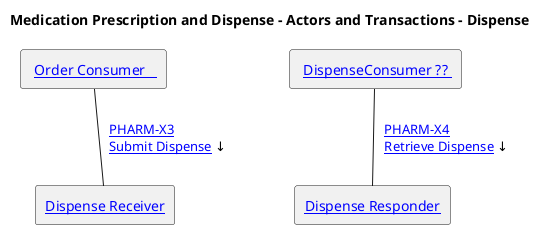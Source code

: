 @startuml
'!include ./style.iuml
skinparam linetype ortho
skinparam linetype polyline

title Medication Prescription and Dispense - Actors and Transactions - Dispense
'agent "  [[actors_and_transactions.html#order-placer Order Placer ]]" as orderplacer 
'agent " [[actors_and_transactions.html#order-receiver Order Receiver ]]" as orderreceiver 
'agent " [[actors_and_transactions.html#order-receiver Order Responder ]]" as orderresponder 

agent " [[actors_and_transactions.html#OrderConsumer Order Consumer   ]]" as OrderConsumer 
agent " [[actors_and_transactions.html#dispenseconsumer DispenseConsumer ?? ]]" as dispenseconsumer 


agent "[[actors_and_transactions.html#dipensereceiver Dispense Receiver]]" as dispensereceiver
agent "[[actors_and_transactions.html#dipenseresponder Dispense Responder]]" as dispenseresponder 


' \n\n   [[PHARM-X2.html PHARM-M2 Supply Response/status]] ↑

dispenseconsumer -d- dispenseresponder : "   [[PHARM-X4.html PHARM-X4\nRetrieve Dispense]] ↓       "


'orderreceiver -r[hidden]- orderresponder : "\t\t\t "
'orderreceiver -d[hidden]- dispenseresponder : "   "


'orderresponder -d[hidden]- dispensereceiver
'orderresponder -r[hidden]- dispensereceiver
'orderresponder -r[hidden]- OrderConsumer

'orderplacer -[hidden]r- OrderConsumer : "\t\t\t   "

OrderConsumer -r[hidden]- dispenseconsumer: "\t\t\t  "

dispensereceiver -r[hidden]- dispenseresponder : "\t\t\t"


'orderresponder -u- OrderConsumer: "   [[PHARM-X1.html PHARM-X2\n GET Medication Orders]] ↑          "
OrderConsumer -d- dispensereceiver: "  [[PHARM-X3.html PHARM-X3\nSubmit Dispense]] ↓  "

' → ↑ ← ↓

'orderresponder -r- dispensereceiver:  "   [[PHARM-X2.html PHARM-X2 Dispense]]  ←   "
' dispensereceiver -r- dispenseresponder : ""

'OrderConsumer -d- OrderConsumer : "   [[PHARM-M2.html PHARM-M2 Fetch Orders]] ←  "
'dispenser -[hidden]r- invreporter : "\t\t\t\t\t "
'invreporter -d- invmanager : "   [[PHARM-M5.html PHARM-M5 Inventory Status]] ↑                  \n\n   [[PHARM-M6.html PHARM-M6 Inventory Update]] ↓                 \n\n[[PHARM-M7.html PHARM-M7 Inventory Query]] ↓\t\t  "
@enduml